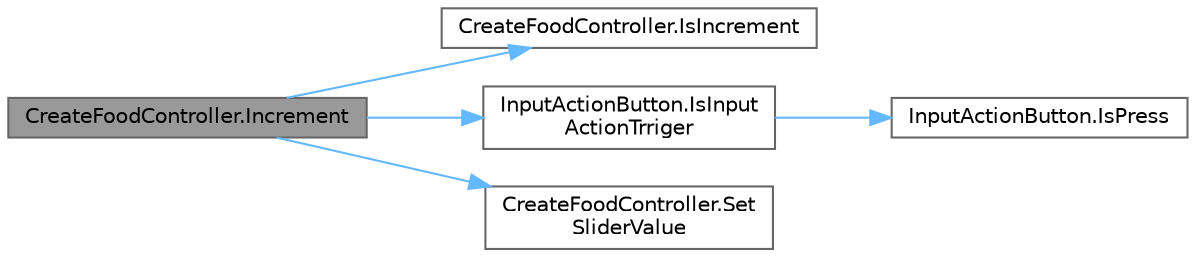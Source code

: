 digraph "CreateFoodController.Increment"
{
 // LATEX_PDF_SIZE
  bgcolor="transparent";
  edge [fontname=Helvetica,fontsize=10,labelfontname=Helvetica,labelfontsize=10];
  node [fontname=Helvetica,fontsize=10,shape=box,height=0.2,width=0.4];
  rankdir="LR";
  Node1 [id="Node000001",label="CreateFoodController.Increment",height=0.2,width=0.4,color="gray40", fillcolor="grey60", style="filled", fontcolor="black",tooltip=" "];
  Node1 -> Node2 [id="edge1_Node000001_Node000002",color="steelblue1",style="solid",tooltip=" "];
  Node2 [id="Node000002",label="CreateFoodController.IsIncrement",height=0.2,width=0.4,color="grey40", fillcolor="white", style="filled",URL="$class_create_food_controller.html#a7cc441096a706d6d5d99a8f0082fe643",tooltip="足せるか"];
  Node1 -> Node3 [id="edge2_Node000001_Node000003",color="steelblue1",style="solid",tooltip=" "];
  Node3 [id="Node000003",label="InputActionButton.IsInput\lActionTrriger",height=0.2,width=0.4,color="grey40", fillcolor="white", style="filled",URL="$class_input_action_button.html#a847c561b8a3deeea260be80e698bd342",tooltip="ボタンを選択したかどうか"];
  Node3 -> Node4 [id="edge3_Node000003_Node000004",color="steelblue1",style="solid",tooltip=" "];
  Node4 [id="Node000004",label="InputActionButton.IsPress",height=0.2,width=0.4,color="grey40", fillcolor="white", style="filled",URL="$class_input_action_button.html#ab1c29386a568174cbcb4eaf2d498bb9c",tooltip=" "];
  Node1 -> Node5 [id="edge4_Node000001_Node000005",color="steelblue1",style="solid",tooltip=" "];
  Node5 [id="Node000005",label="CreateFoodController.Set\lSliderValue",height=0.2,width=0.4,color="grey40", fillcolor="white", style="filled",URL="$class_create_food_controller.html#aabfe77ad3fcf50575df1318a994e8ec9",tooltip=" "];
}
